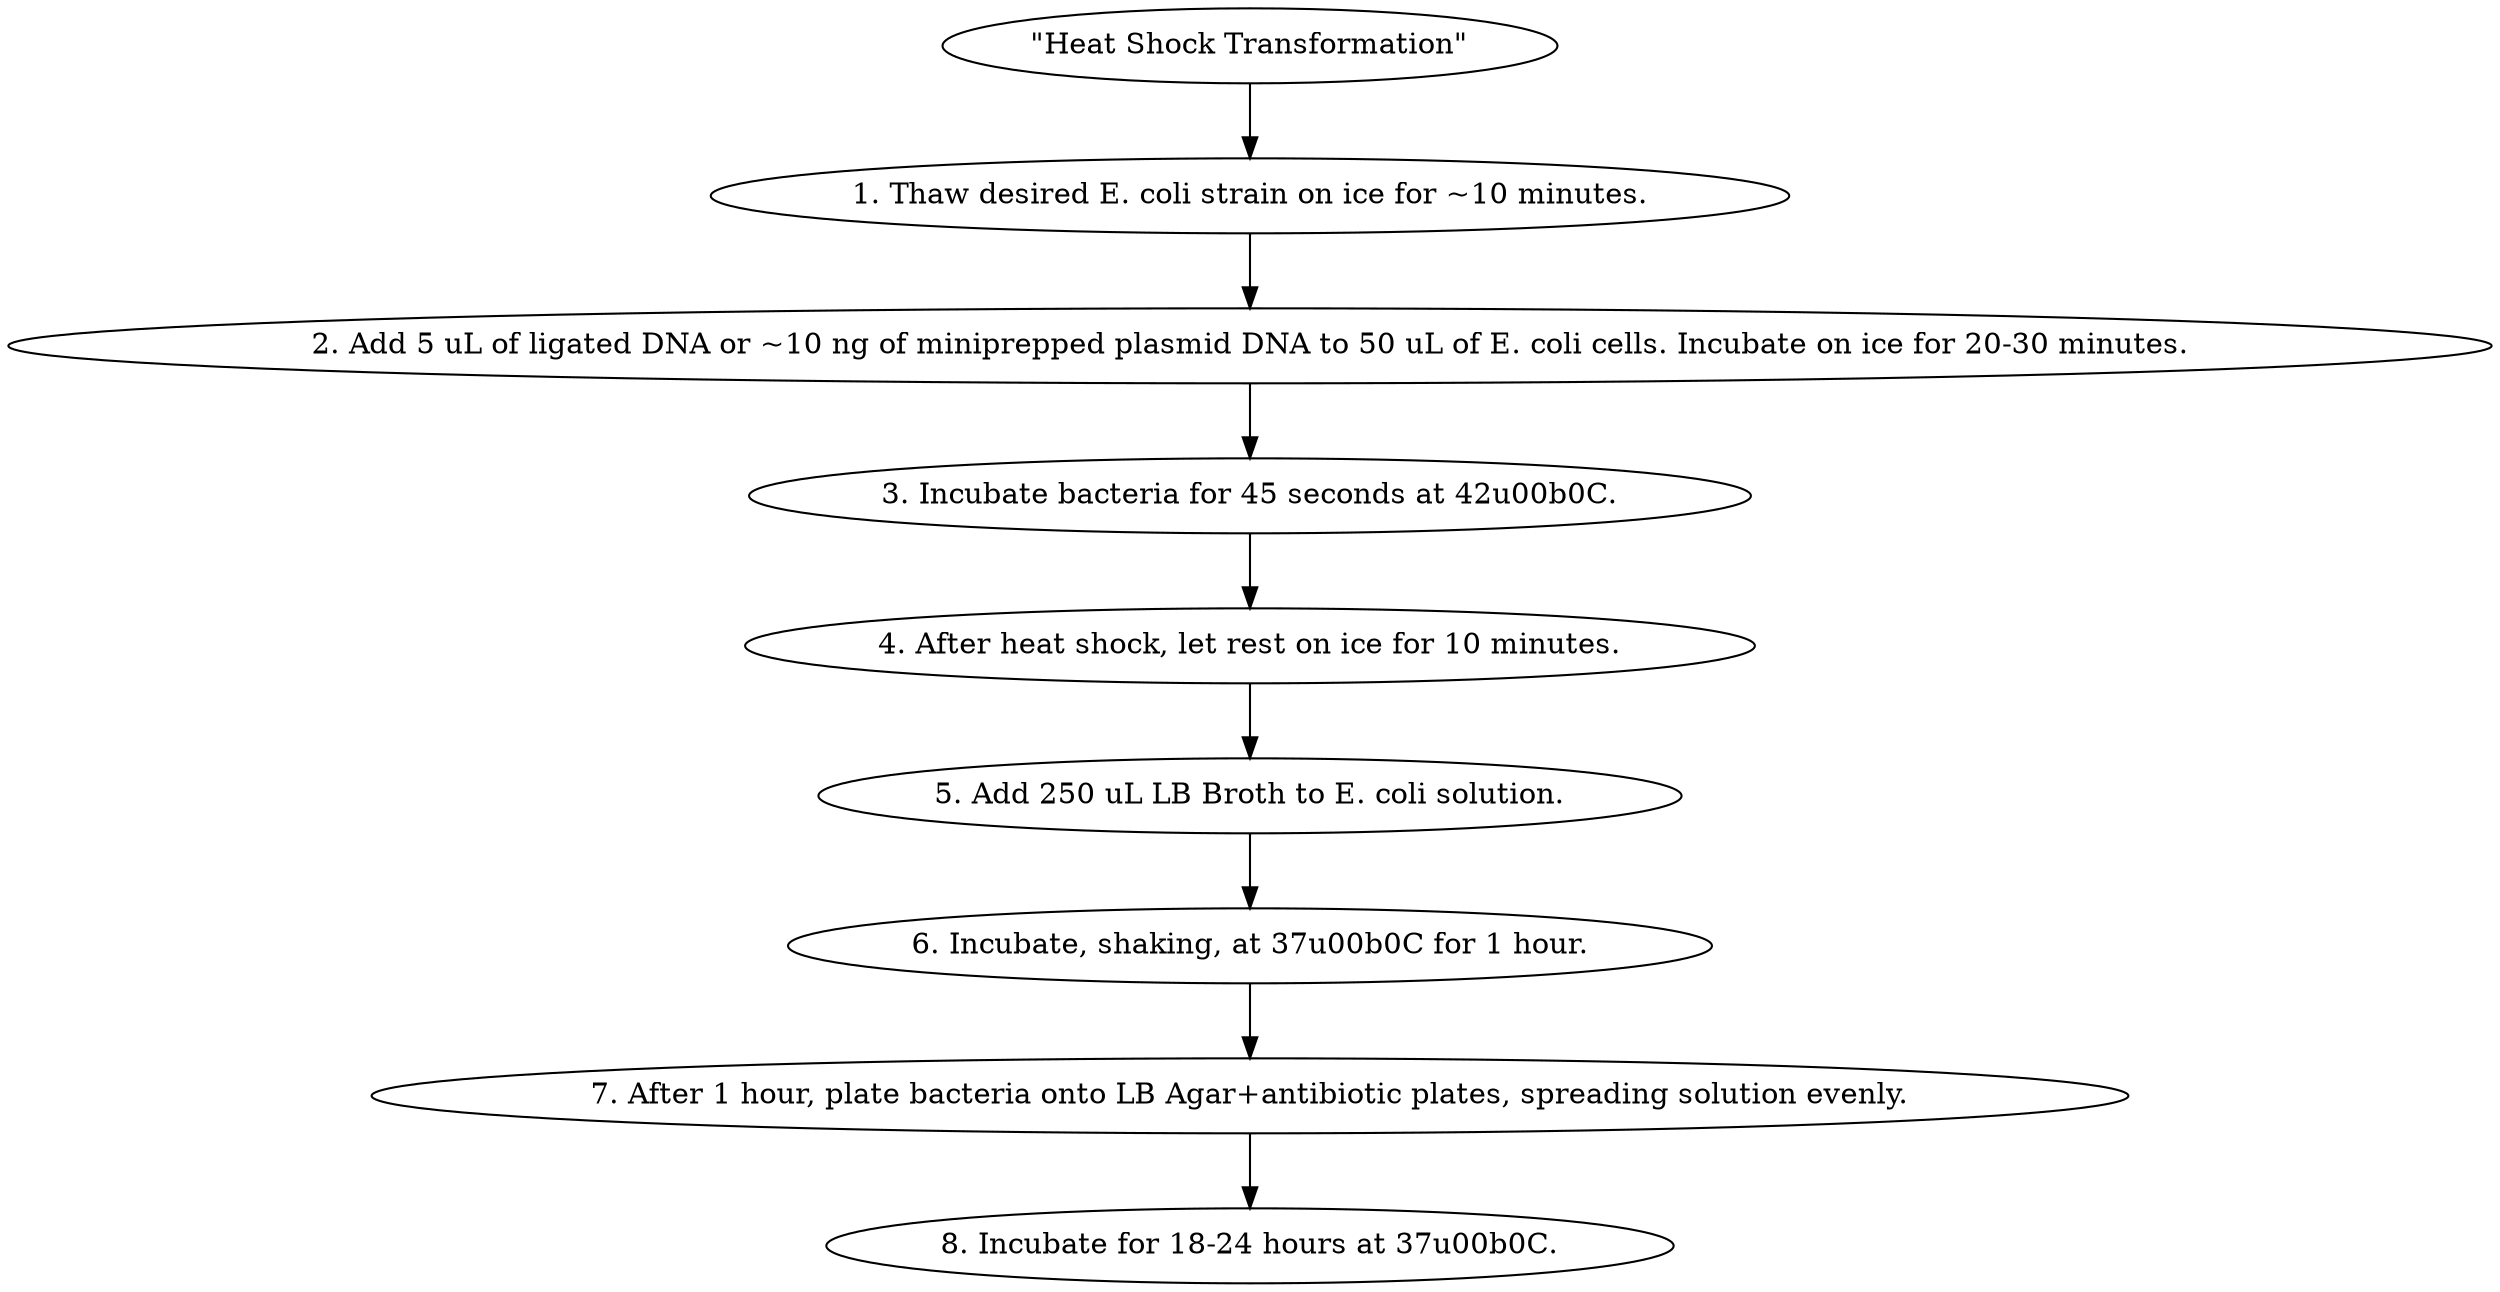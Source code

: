 digraph HeatShockTransformationProtocol {
    // Define the title
    Title [label="\"Heat Shock Transformation\""];
    
    // Define steps
    Step1 [label="1. Thaw desired E. coli strain on ice for ~10 minutes."];
    Step2 [label="2. Add 5 uL of ligated DNA or ~10 ng of miniprepped plasmid DNA to 50 uL of E. coli cells. Incubate on ice for 20-30 minutes."];
    Step3 [label="3. Incubate bacteria for 45 seconds at 42\u00b0C."];
    Step4 [label="4. After heat shock, let rest on ice for 10 minutes."];
    Step5 [label="5. Add 250 uL LB Broth to E. coli solution."];
    Step6 [label="6. Incubate, shaking, at 37\u00b0C for 1 hour."];
    Step7 [label="7. After 1 hour, plate bacteria onto LB Agar+antibiotic plates, spreading solution evenly."];
    Step8 [label="8. Incubate for 18-24 hours at 37\u00b0C."];
    
    // Define edges (sequence of steps)
    Title -> Step1;
    Step1 -> Step2;
    Step2 -> Step3;
    Step3 -> Step4;
    Step4 -> Step5;
    Step5 -> Step6;
    Step6 -> Step7;
    Step7 -> Step8;
}

